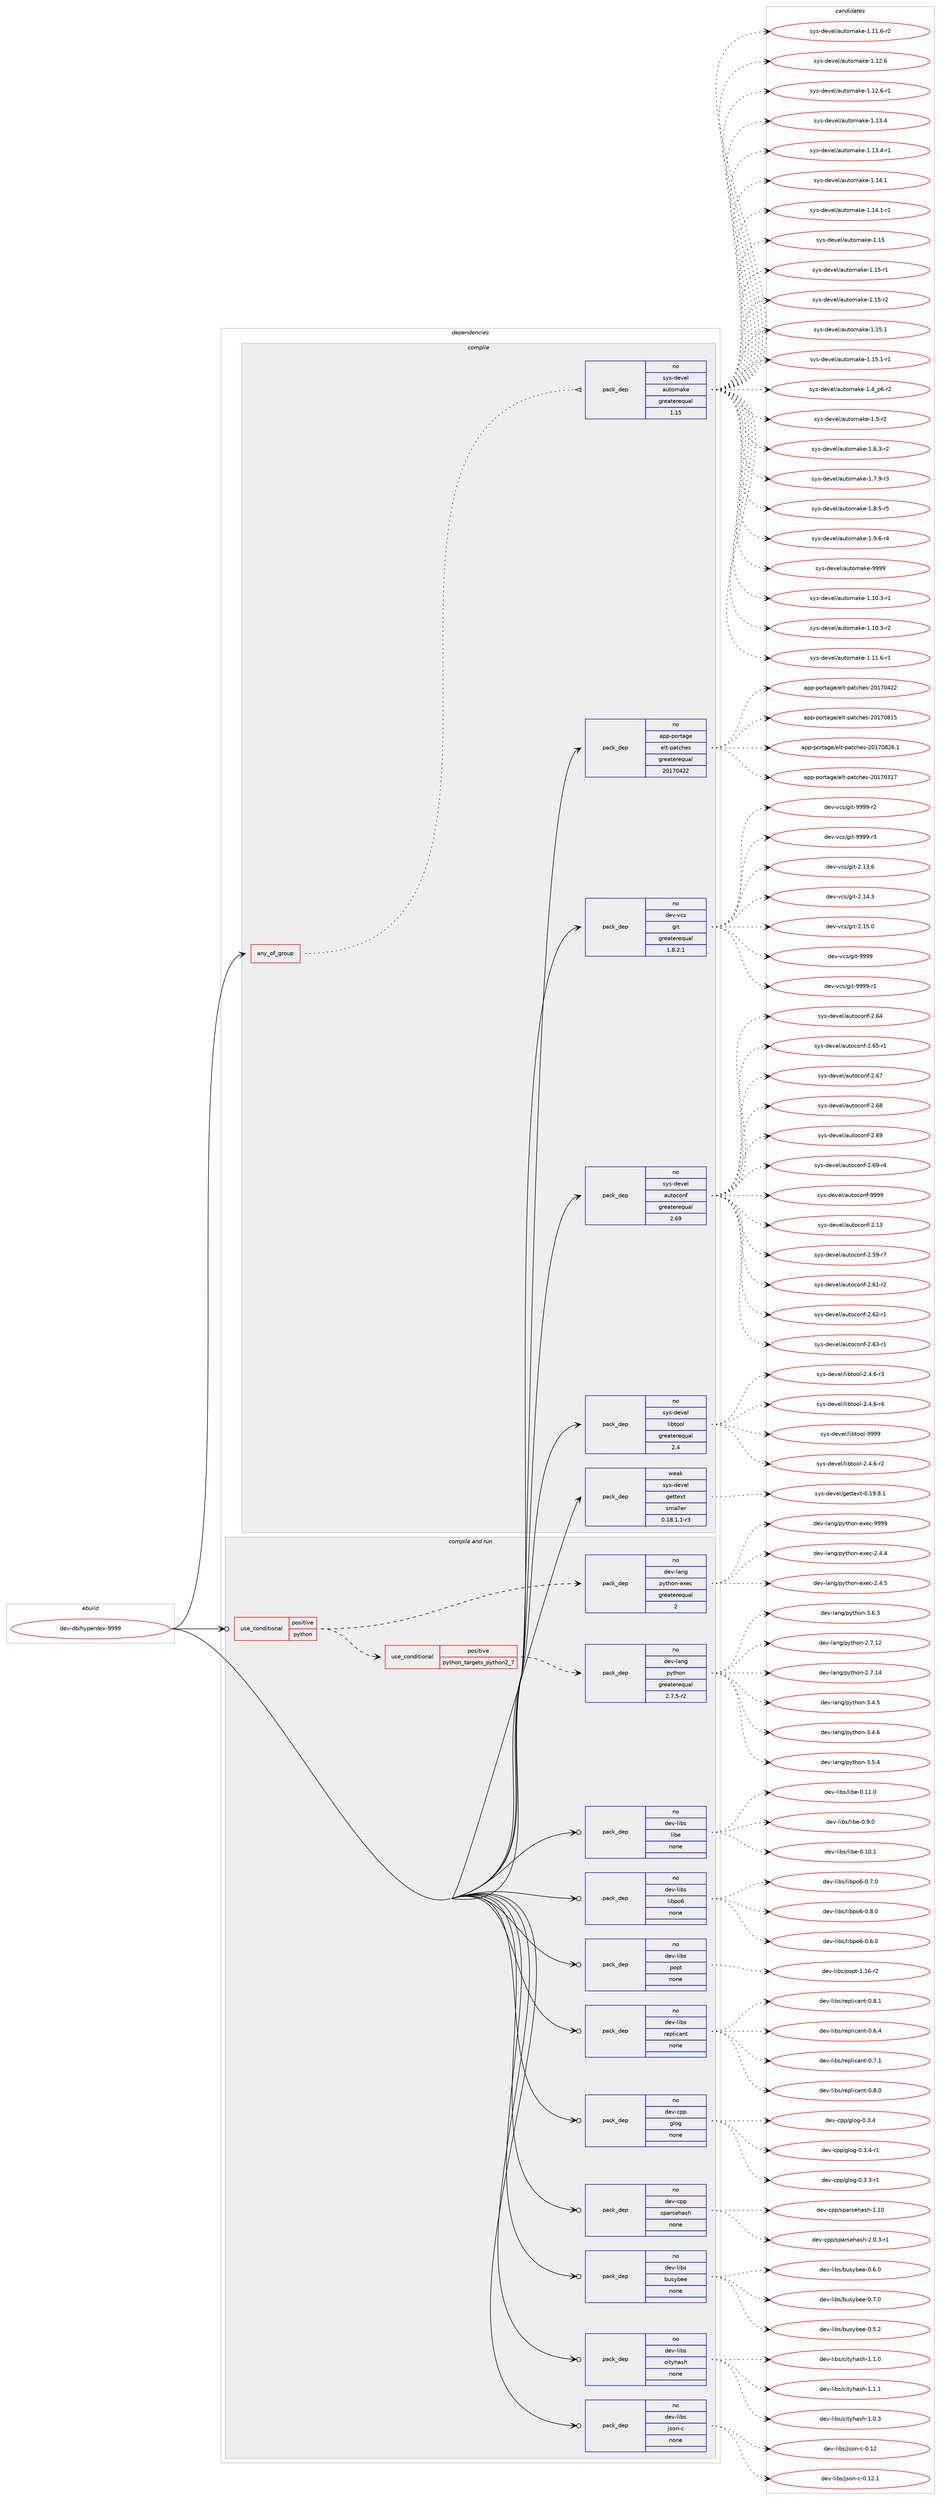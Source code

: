 digraph prolog {

# *************
# Graph options
# *************

newrank=true;
concentrate=true;
compound=true;
graph [rankdir=LR,fontname=Helvetica,fontsize=10,ranksep=1.5];#, ranksep=2.5, nodesep=0.2];
edge  [arrowhead=vee];
node  [fontname=Helvetica,fontsize=10];

# **********
# The ebuild
# **********

subgraph cluster_leftcol {
color=gray;
rank=same;
label=<<i>ebuild</i>>;
id [label="dev-db/hyperdex-9999", color=red, width=4, href="../dev-db/hyperdex-9999.svg"];
}

# ****************
# The dependencies
# ****************

subgraph cluster_midcol {
color=gray;
label=<<i>dependencies</i>>;
subgraph cluster_compile {
fillcolor="#eeeeee";
style=filled;
label=<<i>compile</i>>;
subgraph any1452 {
dependency66461 [label=<<TABLE BORDER="0" CELLBORDER="1" CELLSPACING="0" CELLPADDING="4"><TR><TD CELLPADDING="10">any_of_group</TD></TR></TABLE>>, shape=none, color=red];subgraph pack49026 {
dependency66462 [label=<<TABLE BORDER="0" CELLBORDER="1" CELLSPACING="0" CELLPADDING="4" WIDTH="220"><TR><TD ROWSPAN="6" CELLPADDING="30">pack_dep</TD></TR><TR><TD WIDTH="110">no</TD></TR><TR><TD>sys-devel</TD></TR><TR><TD>automake</TD></TR><TR><TD>greaterequal</TD></TR><TR><TD>1.15</TD></TR></TABLE>>, shape=none, color=blue];
}
dependency66461:e -> dependency66462:w [weight=20,style="dotted",arrowhead="oinv"];
}
id:e -> dependency66461:w [weight=20,style="solid",arrowhead="vee"];
subgraph pack49027 {
dependency66463 [label=<<TABLE BORDER="0" CELLBORDER="1" CELLSPACING="0" CELLPADDING="4" WIDTH="220"><TR><TD ROWSPAN="6" CELLPADDING="30">pack_dep</TD></TR><TR><TD WIDTH="110">no</TD></TR><TR><TD>app-portage</TD></TR><TR><TD>elt-patches</TD></TR><TR><TD>greaterequal</TD></TR><TR><TD>20170422</TD></TR></TABLE>>, shape=none, color=blue];
}
id:e -> dependency66463:w [weight=20,style="solid",arrowhead="vee"];
subgraph pack49028 {
dependency66464 [label=<<TABLE BORDER="0" CELLBORDER="1" CELLSPACING="0" CELLPADDING="4" WIDTH="220"><TR><TD ROWSPAN="6" CELLPADDING="30">pack_dep</TD></TR><TR><TD WIDTH="110">no</TD></TR><TR><TD>dev-vcs</TD></TR><TR><TD>git</TD></TR><TR><TD>greaterequal</TD></TR><TR><TD>1.8.2.1</TD></TR></TABLE>>, shape=none, color=blue];
}
id:e -> dependency66464:w [weight=20,style="solid",arrowhead="vee"];
subgraph pack49029 {
dependency66465 [label=<<TABLE BORDER="0" CELLBORDER="1" CELLSPACING="0" CELLPADDING="4" WIDTH="220"><TR><TD ROWSPAN="6" CELLPADDING="30">pack_dep</TD></TR><TR><TD WIDTH="110">no</TD></TR><TR><TD>sys-devel</TD></TR><TR><TD>autoconf</TD></TR><TR><TD>greaterequal</TD></TR><TR><TD>2.69</TD></TR></TABLE>>, shape=none, color=blue];
}
id:e -> dependency66465:w [weight=20,style="solid",arrowhead="vee"];
subgraph pack49030 {
dependency66466 [label=<<TABLE BORDER="0" CELLBORDER="1" CELLSPACING="0" CELLPADDING="4" WIDTH="220"><TR><TD ROWSPAN="6" CELLPADDING="30">pack_dep</TD></TR><TR><TD WIDTH="110">no</TD></TR><TR><TD>sys-devel</TD></TR><TR><TD>libtool</TD></TR><TR><TD>greaterequal</TD></TR><TR><TD>2.4</TD></TR></TABLE>>, shape=none, color=blue];
}
id:e -> dependency66466:w [weight=20,style="solid",arrowhead="vee"];
subgraph pack49031 {
dependency66467 [label=<<TABLE BORDER="0" CELLBORDER="1" CELLSPACING="0" CELLPADDING="4" WIDTH="220"><TR><TD ROWSPAN="6" CELLPADDING="30">pack_dep</TD></TR><TR><TD WIDTH="110">weak</TD></TR><TR><TD>sys-devel</TD></TR><TR><TD>gettext</TD></TR><TR><TD>smaller</TD></TR><TR><TD>0.18.1.1-r3</TD></TR></TABLE>>, shape=none, color=blue];
}
id:e -> dependency66467:w [weight=20,style="solid",arrowhead="vee"];
}
subgraph cluster_compileandrun {
fillcolor="#eeeeee";
style=filled;
label=<<i>compile and run</i>>;
subgraph cond15954 {
dependency66468 [label=<<TABLE BORDER="0" CELLBORDER="1" CELLSPACING="0" CELLPADDING="4"><TR><TD ROWSPAN="3" CELLPADDING="10">use_conditional</TD></TR><TR><TD>positive</TD></TR><TR><TD>python</TD></TR></TABLE>>, shape=none, color=red];
subgraph cond15955 {
dependency66469 [label=<<TABLE BORDER="0" CELLBORDER="1" CELLSPACING="0" CELLPADDING="4"><TR><TD ROWSPAN="3" CELLPADDING="10">use_conditional</TD></TR><TR><TD>positive</TD></TR><TR><TD>python_targets_python2_7</TD></TR></TABLE>>, shape=none, color=red];
subgraph pack49032 {
dependency66470 [label=<<TABLE BORDER="0" CELLBORDER="1" CELLSPACING="0" CELLPADDING="4" WIDTH="220"><TR><TD ROWSPAN="6" CELLPADDING="30">pack_dep</TD></TR><TR><TD WIDTH="110">no</TD></TR><TR><TD>dev-lang</TD></TR><TR><TD>python</TD></TR><TR><TD>greaterequal</TD></TR><TR><TD>2.7.5-r2</TD></TR></TABLE>>, shape=none, color=blue];
}
dependency66469:e -> dependency66470:w [weight=20,style="dashed",arrowhead="vee"];
}
dependency66468:e -> dependency66469:w [weight=20,style="dashed",arrowhead="vee"];
subgraph pack49033 {
dependency66471 [label=<<TABLE BORDER="0" CELLBORDER="1" CELLSPACING="0" CELLPADDING="4" WIDTH="220"><TR><TD ROWSPAN="6" CELLPADDING="30">pack_dep</TD></TR><TR><TD WIDTH="110">no</TD></TR><TR><TD>dev-lang</TD></TR><TR><TD>python-exec</TD></TR><TR><TD>greaterequal</TD></TR><TR><TD>2</TD></TR></TABLE>>, shape=none, color=blue];
}
dependency66468:e -> dependency66471:w [weight=20,style="dashed",arrowhead="vee"];
}
id:e -> dependency66468:w [weight=20,style="solid",arrowhead="odotvee"];
subgraph pack49034 {
dependency66472 [label=<<TABLE BORDER="0" CELLBORDER="1" CELLSPACING="0" CELLPADDING="4" WIDTH="220"><TR><TD ROWSPAN="6" CELLPADDING="30">pack_dep</TD></TR><TR><TD WIDTH="110">no</TD></TR><TR><TD>dev-cpp</TD></TR><TR><TD>glog</TD></TR><TR><TD>none</TD></TR><TR><TD></TD></TR></TABLE>>, shape=none, color=blue];
}
id:e -> dependency66472:w [weight=20,style="solid",arrowhead="odotvee"];
subgraph pack49035 {
dependency66473 [label=<<TABLE BORDER="0" CELLBORDER="1" CELLSPACING="0" CELLPADDING="4" WIDTH="220"><TR><TD ROWSPAN="6" CELLPADDING="30">pack_dep</TD></TR><TR><TD WIDTH="110">no</TD></TR><TR><TD>dev-cpp</TD></TR><TR><TD>sparsehash</TD></TR><TR><TD>none</TD></TR><TR><TD></TD></TR></TABLE>>, shape=none, color=blue];
}
id:e -> dependency66473:w [weight=20,style="solid",arrowhead="odotvee"];
subgraph pack49036 {
dependency66474 [label=<<TABLE BORDER="0" CELLBORDER="1" CELLSPACING="0" CELLPADDING="4" WIDTH="220"><TR><TD ROWSPAN="6" CELLPADDING="30">pack_dep</TD></TR><TR><TD WIDTH="110">no</TD></TR><TR><TD>dev-libs</TD></TR><TR><TD>busybee</TD></TR><TR><TD>none</TD></TR><TR><TD></TD></TR></TABLE>>, shape=none, color=blue];
}
id:e -> dependency66474:w [weight=20,style="solid",arrowhead="odotvee"];
subgraph pack49037 {
dependency66475 [label=<<TABLE BORDER="0" CELLBORDER="1" CELLSPACING="0" CELLPADDING="4" WIDTH="220"><TR><TD ROWSPAN="6" CELLPADDING="30">pack_dep</TD></TR><TR><TD WIDTH="110">no</TD></TR><TR><TD>dev-libs</TD></TR><TR><TD>cityhash</TD></TR><TR><TD>none</TD></TR><TR><TD></TD></TR></TABLE>>, shape=none, color=blue];
}
id:e -> dependency66475:w [weight=20,style="solid",arrowhead="odotvee"];
subgraph pack49038 {
dependency66476 [label=<<TABLE BORDER="0" CELLBORDER="1" CELLSPACING="0" CELLPADDING="4" WIDTH="220"><TR><TD ROWSPAN="6" CELLPADDING="30">pack_dep</TD></TR><TR><TD WIDTH="110">no</TD></TR><TR><TD>dev-libs</TD></TR><TR><TD>json-c</TD></TR><TR><TD>none</TD></TR><TR><TD></TD></TR></TABLE>>, shape=none, color=blue];
}
id:e -> dependency66476:w [weight=20,style="solid",arrowhead="odotvee"];
subgraph pack49039 {
dependency66477 [label=<<TABLE BORDER="0" CELLBORDER="1" CELLSPACING="0" CELLPADDING="4" WIDTH="220"><TR><TD ROWSPAN="6" CELLPADDING="30">pack_dep</TD></TR><TR><TD WIDTH="110">no</TD></TR><TR><TD>dev-libs</TD></TR><TR><TD>libe</TD></TR><TR><TD>none</TD></TR><TR><TD></TD></TR></TABLE>>, shape=none, color=blue];
}
id:e -> dependency66477:w [weight=20,style="solid",arrowhead="odotvee"];
subgraph pack49040 {
dependency66478 [label=<<TABLE BORDER="0" CELLBORDER="1" CELLSPACING="0" CELLPADDING="4" WIDTH="220"><TR><TD ROWSPAN="6" CELLPADDING="30">pack_dep</TD></TR><TR><TD WIDTH="110">no</TD></TR><TR><TD>dev-libs</TD></TR><TR><TD>libpo6</TD></TR><TR><TD>none</TD></TR><TR><TD></TD></TR></TABLE>>, shape=none, color=blue];
}
id:e -> dependency66478:w [weight=20,style="solid",arrowhead="odotvee"];
subgraph pack49041 {
dependency66479 [label=<<TABLE BORDER="0" CELLBORDER="1" CELLSPACING="0" CELLPADDING="4" WIDTH="220"><TR><TD ROWSPAN="6" CELLPADDING="30">pack_dep</TD></TR><TR><TD WIDTH="110">no</TD></TR><TR><TD>dev-libs</TD></TR><TR><TD>popt</TD></TR><TR><TD>none</TD></TR><TR><TD></TD></TR></TABLE>>, shape=none, color=blue];
}
id:e -> dependency66479:w [weight=20,style="solid",arrowhead="odotvee"];
subgraph pack49042 {
dependency66480 [label=<<TABLE BORDER="0" CELLBORDER="1" CELLSPACING="0" CELLPADDING="4" WIDTH="220"><TR><TD ROWSPAN="6" CELLPADDING="30">pack_dep</TD></TR><TR><TD WIDTH="110">no</TD></TR><TR><TD>dev-libs</TD></TR><TR><TD>replicant</TD></TR><TR><TD>none</TD></TR><TR><TD></TD></TR></TABLE>>, shape=none, color=blue];
}
id:e -> dependency66480:w [weight=20,style="solid",arrowhead="odotvee"];
}
subgraph cluster_run {
fillcolor="#eeeeee";
style=filled;
label=<<i>run</i>>;
}
}

# **************
# The candidates
# **************

subgraph cluster_choices {
rank=same;
color=gray;
label=<<i>candidates</i>>;

subgraph choice49026 {
color=black;
nodesep=1;
choice11512111545100101118101108479711711611110997107101454946494846514511449 [label="sys-devel/automake-1.10.3-r1", color=red, width=4,href="../sys-devel/automake-1.10.3-r1.svg"];
choice11512111545100101118101108479711711611110997107101454946494846514511450 [label="sys-devel/automake-1.10.3-r2", color=red, width=4,href="../sys-devel/automake-1.10.3-r2.svg"];
choice11512111545100101118101108479711711611110997107101454946494946544511449 [label="sys-devel/automake-1.11.6-r1", color=red, width=4,href="../sys-devel/automake-1.11.6-r1.svg"];
choice11512111545100101118101108479711711611110997107101454946494946544511450 [label="sys-devel/automake-1.11.6-r2", color=red, width=4,href="../sys-devel/automake-1.11.6-r2.svg"];
choice1151211154510010111810110847971171161111099710710145494649504654 [label="sys-devel/automake-1.12.6", color=red, width=4,href="../sys-devel/automake-1.12.6.svg"];
choice11512111545100101118101108479711711611110997107101454946495046544511449 [label="sys-devel/automake-1.12.6-r1", color=red, width=4,href="../sys-devel/automake-1.12.6-r1.svg"];
choice1151211154510010111810110847971171161111099710710145494649514652 [label="sys-devel/automake-1.13.4", color=red, width=4,href="../sys-devel/automake-1.13.4.svg"];
choice11512111545100101118101108479711711611110997107101454946495146524511449 [label="sys-devel/automake-1.13.4-r1", color=red, width=4,href="../sys-devel/automake-1.13.4-r1.svg"];
choice1151211154510010111810110847971171161111099710710145494649524649 [label="sys-devel/automake-1.14.1", color=red, width=4,href="../sys-devel/automake-1.14.1.svg"];
choice11512111545100101118101108479711711611110997107101454946495246494511449 [label="sys-devel/automake-1.14.1-r1", color=red, width=4,href="../sys-devel/automake-1.14.1-r1.svg"];
choice115121115451001011181011084797117116111109971071014549464953 [label="sys-devel/automake-1.15", color=red, width=4,href="../sys-devel/automake-1.15.svg"];
choice1151211154510010111810110847971171161111099710710145494649534511449 [label="sys-devel/automake-1.15-r1", color=red, width=4,href="../sys-devel/automake-1.15-r1.svg"];
choice1151211154510010111810110847971171161111099710710145494649534511450 [label="sys-devel/automake-1.15-r2", color=red, width=4,href="../sys-devel/automake-1.15-r2.svg"];
choice1151211154510010111810110847971171161111099710710145494649534649 [label="sys-devel/automake-1.15.1", color=red, width=4,href="../sys-devel/automake-1.15.1.svg"];
choice11512111545100101118101108479711711611110997107101454946495346494511449 [label="sys-devel/automake-1.15.1-r1", color=red, width=4,href="../sys-devel/automake-1.15.1-r1.svg"];
choice115121115451001011181011084797117116111109971071014549465295112544511450 [label="sys-devel/automake-1.4_p6-r2", color=red, width=4,href="../sys-devel/automake-1.4_p6-r2.svg"];
choice11512111545100101118101108479711711611110997107101454946534511450 [label="sys-devel/automake-1.5-r2", color=red, width=4,href="../sys-devel/automake-1.5-r2.svg"];
choice115121115451001011181011084797117116111109971071014549465446514511450 [label="sys-devel/automake-1.6.3-r2", color=red, width=4,href="../sys-devel/automake-1.6.3-r2.svg"];
choice115121115451001011181011084797117116111109971071014549465546574511451 [label="sys-devel/automake-1.7.9-r3", color=red, width=4,href="../sys-devel/automake-1.7.9-r3.svg"];
choice115121115451001011181011084797117116111109971071014549465646534511453 [label="sys-devel/automake-1.8.5-r5", color=red, width=4,href="../sys-devel/automake-1.8.5-r5.svg"];
choice115121115451001011181011084797117116111109971071014549465746544511452 [label="sys-devel/automake-1.9.6-r4", color=red, width=4,href="../sys-devel/automake-1.9.6-r4.svg"];
choice115121115451001011181011084797117116111109971071014557575757 [label="sys-devel/automake-9999", color=red, width=4,href="../sys-devel/automake-9999.svg"];
dependency66462:e -> choice11512111545100101118101108479711711611110997107101454946494846514511449:w [style=dotted,weight="100"];
dependency66462:e -> choice11512111545100101118101108479711711611110997107101454946494846514511450:w [style=dotted,weight="100"];
dependency66462:e -> choice11512111545100101118101108479711711611110997107101454946494946544511449:w [style=dotted,weight="100"];
dependency66462:e -> choice11512111545100101118101108479711711611110997107101454946494946544511450:w [style=dotted,weight="100"];
dependency66462:e -> choice1151211154510010111810110847971171161111099710710145494649504654:w [style=dotted,weight="100"];
dependency66462:e -> choice11512111545100101118101108479711711611110997107101454946495046544511449:w [style=dotted,weight="100"];
dependency66462:e -> choice1151211154510010111810110847971171161111099710710145494649514652:w [style=dotted,weight="100"];
dependency66462:e -> choice11512111545100101118101108479711711611110997107101454946495146524511449:w [style=dotted,weight="100"];
dependency66462:e -> choice1151211154510010111810110847971171161111099710710145494649524649:w [style=dotted,weight="100"];
dependency66462:e -> choice11512111545100101118101108479711711611110997107101454946495246494511449:w [style=dotted,weight="100"];
dependency66462:e -> choice115121115451001011181011084797117116111109971071014549464953:w [style=dotted,weight="100"];
dependency66462:e -> choice1151211154510010111810110847971171161111099710710145494649534511449:w [style=dotted,weight="100"];
dependency66462:e -> choice1151211154510010111810110847971171161111099710710145494649534511450:w [style=dotted,weight="100"];
dependency66462:e -> choice1151211154510010111810110847971171161111099710710145494649534649:w [style=dotted,weight="100"];
dependency66462:e -> choice11512111545100101118101108479711711611110997107101454946495346494511449:w [style=dotted,weight="100"];
dependency66462:e -> choice115121115451001011181011084797117116111109971071014549465295112544511450:w [style=dotted,weight="100"];
dependency66462:e -> choice11512111545100101118101108479711711611110997107101454946534511450:w [style=dotted,weight="100"];
dependency66462:e -> choice115121115451001011181011084797117116111109971071014549465446514511450:w [style=dotted,weight="100"];
dependency66462:e -> choice115121115451001011181011084797117116111109971071014549465546574511451:w [style=dotted,weight="100"];
dependency66462:e -> choice115121115451001011181011084797117116111109971071014549465646534511453:w [style=dotted,weight="100"];
dependency66462:e -> choice115121115451001011181011084797117116111109971071014549465746544511452:w [style=dotted,weight="100"];
dependency66462:e -> choice115121115451001011181011084797117116111109971071014557575757:w [style=dotted,weight="100"];
}
subgraph choice49027 {
color=black;
nodesep=1;
choice97112112451121111141169710310147101108116451129711699104101115455048495548514955 [label="app-portage/elt-patches-20170317", color=red, width=4,href="../app-portage/elt-patches-20170317.svg"];
choice97112112451121111141169710310147101108116451129711699104101115455048495548525050 [label="app-portage/elt-patches-20170422", color=red, width=4,href="../app-portage/elt-patches-20170422.svg"];
choice97112112451121111141169710310147101108116451129711699104101115455048495548564953 [label="app-portage/elt-patches-20170815", color=red, width=4,href="../app-portage/elt-patches-20170815.svg"];
choice971121124511211111411697103101471011081164511297116991041011154550484955485650544649 [label="app-portage/elt-patches-20170826.1", color=red, width=4,href="../app-portage/elt-patches-20170826.1.svg"];
dependency66463:e -> choice97112112451121111141169710310147101108116451129711699104101115455048495548514955:w [style=dotted,weight="100"];
dependency66463:e -> choice97112112451121111141169710310147101108116451129711699104101115455048495548525050:w [style=dotted,weight="100"];
dependency66463:e -> choice97112112451121111141169710310147101108116451129711699104101115455048495548564953:w [style=dotted,weight="100"];
dependency66463:e -> choice971121124511211111411697103101471011081164511297116991041011154550484955485650544649:w [style=dotted,weight="100"];
}
subgraph choice49028 {
color=black;
nodesep=1;
choice10010111845118991154710310511645504649514654 [label="dev-vcs/git-2.13.6", color=red, width=4,href="../dev-vcs/git-2.13.6.svg"];
choice10010111845118991154710310511645504649524651 [label="dev-vcs/git-2.14.3", color=red, width=4,href="../dev-vcs/git-2.14.3.svg"];
choice10010111845118991154710310511645504649534648 [label="dev-vcs/git-2.15.0", color=red, width=4,href="../dev-vcs/git-2.15.0.svg"];
choice1001011184511899115471031051164557575757 [label="dev-vcs/git-9999", color=red, width=4,href="../dev-vcs/git-9999.svg"];
choice10010111845118991154710310511645575757574511449 [label="dev-vcs/git-9999-r1", color=red, width=4,href="../dev-vcs/git-9999-r1.svg"];
choice10010111845118991154710310511645575757574511450 [label="dev-vcs/git-9999-r2", color=red, width=4,href="../dev-vcs/git-9999-r2.svg"];
choice10010111845118991154710310511645575757574511451 [label="dev-vcs/git-9999-r3", color=red, width=4,href="../dev-vcs/git-9999-r3.svg"];
dependency66464:e -> choice10010111845118991154710310511645504649514654:w [style=dotted,weight="100"];
dependency66464:e -> choice10010111845118991154710310511645504649524651:w [style=dotted,weight="100"];
dependency66464:e -> choice10010111845118991154710310511645504649534648:w [style=dotted,weight="100"];
dependency66464:e -> choice1001011184511899115471031051164557575757:w [style=dotted,weight="100"];
dependency66464:e -> choice10010111845118991154710310511645575757574511449:w [style=dotted,weight="100"];
dependency66464:e -> choice10010111845118991154710310511645575757574511450:w [style=dotted,weight="100"];
dependency66464:e -> choice10010111845118991154710310511645575757574511451:w [style=dotted,weight="100"];
}
subgraph choice49029 {
color=black;
nodesep=1;
choice115121115451001011181011084797117116111991111101024550464951 [label="sys-devel/autoconf-2.13", color=red, width=4,href="../sys-devel/autoconf-2.13.svg"];
choice1151211154510010111810110847971171161119911111010245504653574511455 [label="sys-devel/autoconf-2.59-r7", color=red, width=4,href="../sys-devel/autoconf-2.59-r7.svg"];
choice1151211154510010111810110847971171161119911111010245504654494511450 [label="sys-devel/autoconf-2.61-r2", color=red, width=4,href="../sys-devel/autoconf-2.61-r2.svg"];
choice1151211154510010111810110847971171161119911111010245504654504511449 [label="sys-devel/autoconf-2.62-r1", color=red, width=4,href="../sys-devel/autoconf-2.62-r1.svg"];
choice1151211154510010111810110847971171161119911111010245504654514511449 [label="sys-devel/autoconf-2.63-r1", color=red, width=4,href="../sys-devel/autoconf-2.63-r1.svg"];
choice115121115451001011181011084797117116111991111101024550465452 [label="sys-devel/autoconf-2.64", color=red, width=4,href="../sys-devel/autoconf-2.64.svg"];
choice1151211154510010111810110847971171161119911111010245504654534511449 [label="sys-devel/autoconf-2.65-r1", color=red, width=4,href="../sys-devel/autoconf-2.65-r1.svg"];
choice115121115451001011181011084797117116111991111101024550465455 [label="sys-devel/autoconf-2.67", color=red, width=4,href="../sys-devel/autoconf-2.67.svg"];
choice115121115451001011181011084797117116111991111101024550465456 [label="sys-devel/autoconf-2.68", color=red, width=4,href="../sys-devel/autoconf-2.68.svg"];
choice115121115451001011181011084797117116111991111101024550465457 [label="sys-devel/autoconf-2.69", color=red, width=4,href="../sys-devel/autoconf-2.69.svg"];
choice1151211154510010111810110847971171161119911111010245504654574511452 [label="sys-devel/autoconf-2.69-r4", color=red, width=4,href="../sys-devel/autoconf-2.69-r4.svg"];
choice115121115451001011181011084797117116111991111101024557575757 [label="sys-devel/autoconf-9999", color=red, width=4,href="../sys-devel/autoconf-9999.svg"];
dependency66465:e -> choice115121115451001011181011084797117116111991111101024550464951:w [style=dotted,weight="100"];
dependency66465:e -> choice1151211154510010111810110847971171161119911111010245504653574511455:w [style=dotted,weight="100"];
dependency66465:e -> choice1151211154510010111810110847971171161119911111010245504654494511450:w [style=dotted,weight="100"];
dependency66465:e -> choice1151211154510010111810110847971171161119911111010245504654504511449:w [style=dotted,weight="100"];
dependency66465:e -> choice1151211154510010111810110847971171161119911111010245504654514511449:w [style=dotted,weight="100"];
dependency66465:e -> choice115121115451001011181011084797117116111991111101024550465452:w [style=dotted,weight="100"];
dependency66465:e -> choice1151211154510010111810110847971171161119911111010245504654534511449:w [style=dotted,weight="100"];
dependency66465:e -> choice115121115451001011181011084797117116111991111101024550465455:w [style=dotted,weight="100"];
dependency66465:e -> choice115121115451001011181011084797117116111991111101024550465456:w [style=dotted,weight="100"];
dependency66465:e -> choice115121115451001011181011084797117116111991111101024550465457:w [style=dotted,weight="100"];
dependency66465:e -> choice1151211154510010111810110847971171161119911111010245504654574511452:w [style=dotted,weight="100"];
dependency66465:e -> choice115121115451001011181011084797117116111991111101024557575757:w [style=dotted,weight="100"];
}
subgraph choice49030 {
color=black;
nodesep=1;
choice1151211154510010111810110847108105981161111111084550465246544511450 [label="sys-devel/libtool-2.4.6-r2", color=red, width=4,href="../sys-devel/libtool-2.4.6-r2.svg"];
choice1151211154510010111810110847108105981161111111084550465246544511451 [label="sys-devel/libtool-2.4.6-r3", color=red, width=4,href="../sys-devel/libtool-2.4.6-r3.svg"];
choice1151211154510010111810110847108105981161111111084550465246544511452 [label="sys-devel/libtool-2.4.6-r4", color=red, width=4,href="../sys-devel/libtool-2.4.6-r4.svg"];
choice1151211154510010111810110847108105981161111111084557575757 [label="sys-devel/libtool-9999", color=red, width=4,href="../sys-devel/libtool-9999.svg"];
dependency66466:e -> choice1151211154510010111810110847108105981161111111084550465246544511450:w [style=dotted,weight="100"];
dependency66466:e -> choice1151211154510010111810110847108105981161111111084550465246544511451:w [style=dotted,weight="100"];
dependency66466:e -> choice1151211154510010111810110847108105981161111111084550465246544511452:w [style=dotted,weight="100"];
dependency66466:e -> choice1151211154510010111810110847108105981161111111084557575757:w [style=dotted,weight="100"];
}
subgraph choice49031 {
color=black;
nodesep=1;
choice1151211154510010111810110847103101116116101120116454846495746564649 [label="sys-devel/gettext-0.19.8.1", color=red, width=4,href="../sys-devel/gettext-0.19.8.1.svg"];
dependency66467:e -> choice1151211154510010111810110847103101116116101120116454846495746564649:w [style=dotted,weight="100"];
}
subgraph choice49032 {
color=black;
nodesep=1;
choice10010111845108971101034711212111610411111045504655464950 [label="dev-lang/python-2.7.12", color=red, width=4,href="../dev-lang/python-2.7.12.svg"];
choice10010111845108971101034711212111610411111045504655464952 [label="dev-lang/python-2.7.14", color=red, width=4,href="../dev-lang/python-2.7.14.svg"];
choice100101118451089711010347112121116104111110455146524653 [label="dev-lang/python-3.4.5", color=red, width=4,href="../dev-lang/python-3.4.5.svg"];
choice100101118451089711010347112121116104111110455146524654 [label="dev-lang/python-3.4.6", color=red, width=4,href="../dev-lang/python-3.4.6.svg"];
choice100101118451089711010347112121116104111110455146534652 [label="dev-lang/python-3.5.4", color=red, width=4,href="../dev-lang/python-3.5.4.svg"];
choice100101118451089711010347112121116104111110455146544651 [label="dev-lang/python-3.6.3", color=red, width=4,href="../dev-lang/python-3.6.3.svg"];
dependency66470:e -> choice10010111845108971101034711212111610411111045504655464950:w [style=dotted,weight="100"];
dependency66470:e -> choice10010111845108971101034711212111610411111045504655464952:w [style=dotted,weight="100"];
dependency66470:e -> choice100101118451089711010347112121116104111110455146524653:w [style=dotted,weight="100"];
dependency66470:e -> choice100101118451089711010347112121116104111110455146524654:w [style=dotted,weight="100"];
dependency66470:e -> choice100101118451089711010347112121116104111110455146534652:w [style=dotted,weight="100"];
dependency66470:e -> choice100101118451089711010347112121116104111110455146544651:w [style=dotted,weight="100"];
}
subgraph choice49033 {
color=black;
nodesep=1;
choice1001011184510897110103471121211161041111104510112010199455046524652 [label="dev-lang/python-exec-2.4.4", color=red, width=4,href="../dev-lang/python-exec-2.4.4.svg"];
choice1001011184510897110103471121211161041111104510112010199455046524653 [label="dev-lang/python-exec-2.4.5", color=red, width=4,href="../dev-lang/python-exec-2.4.5.svg"];
choice10010111845108971101034711212111610411111045101120101994557575757 [label="dev-lang/python-exec-9999", color=red, width=4,href="../dev-lang/python-exec-9999.svg"];
dependency66471:e -> choice1001011184510897110103471121211161041111104510112010199455046524652:w [style=dotted,weight="100"];
dependency66471:e -> choice1001011184510897110103471121211161041111104510112010199455046524653:w [style=dotted,weight="100"];
dependency66471:e -> choice10010111845108971101034711212111610411111045101120101994557575757:w [style=dotted,weight="100"];
}
subgraph choice49034 {
color=black;
nodesep=1;
choice1001011184599112112471031081111034548465146514511449 [label="dev-cpp/glog-0.3.3-r1", color=red, width=4,href="../dev-cpp/glog-0.3.3-r1.svg"];
choice100101118459911211247103108111103454846514652 [label="dev-cpp/glog-0.3.4", color=red, width=4,href="../dev-cpp/glog-0.3.4.svg"];
choice1001011184599112112471031081111034548465146524511449 [label="dev-cpp/glog-0.3.4-r1", color=red, width=4,href="../dev-cpp/glog-0.3.4-r1.svg"];
dependency66472:e -> choice1001011184599112112471031081111034548465146514511449:w [style=dotted,weight="100"];
dependency66472:e -> choice100101118459911211247103108111103454846514652:w [style=dotted,weight="100"];
dependency66472:e -> choice1001011184599112112471031081111034548465146524511449:w [style=dotted,weight="100"];
}
subgraph choice49035 {
color=black;
nodesep=1;
choice10010111845991121124711511297114115101104971151044549464948 [label="dev-cpp/sparsehash-1.10", color=red, width=4,href="../dev-cpp/sparsehash-1.10.svg"];
choice10010111845991121124711511297114115101104971151044550464846514511449 [label="dev-cpp/sparsehash-2.0.3-r1", color=red, width=4,href="../dev-cpp/sparsehash-2.0.3-r1.svg"];
dependency66473:e -> choice10010111845991121124711511297114115101104971151044549464948:w [style=dotted,weight="100"];
dependency66473:e -> choice10010111845991121124711511297114115101104971151044550464846514511449:w [style=dotted,weight="100"];
}
subgraph choice49036 {
color=black;
nodesep=1;
choice1001011184510810598115479811711512198101101454846534650 [label="dev-libs/busybee-0.5.2", color=red, width=4,href="../dev-libs/busybee-0.5.2.svg"];
choice1001011184510810598115479811711512198101101454846544648 [label="dev-libs/busybee-0.6.0", color=red, width=4,href="../dev-libs/busybee-0.6.0.svg"];
choice1001011184510810598115479811711512198101101454846554648 [label="dev-libs/busybee-0.7.0", color=red, width=4,href="../dev-libs/busybee-0.7.0.svg"];
dependency66474:e -> choice1001011184510810598115479811711512198101101454846534650:w [style=dotted,weight="100"];
dependency66474:e -> choice1001011184510810598115479811711512198101101454846544648:w [style=dotted,weight="100"];
dependency66474:e -> choice1001011184510810598115479811711512198101101454846554648:w [style=dotted,weight="100"];
}
subgraph choice49037 {
color=black;
nodesep=1;
choice1001011184510810598115479910511612110497115104454946484651 [label="dev-libs/cityhash-1.0.3", color=red, width=4,href="../dev-libs/cityhash-1.0.3.svg"];
choice1001011184510810598115479910511612110497115104454946494648 [label="dev-libs/cityhash-1.1.0", color=red, width=4,href="../dev-libs/cityhash-1.1.0.svg"];
choice1001011184510810598115479910511612110497115104454946494649 [label="dev-libs/cityhash-1.1.1", color=red, width=4,href="../dev-libs/cityhash-1.1.1.svg"];
dependency66475:e -> choice1001011184510810598115479910511612110497115104454946484651:w [style=dotted,weight="100"];
dependency66475:e -> choice1001011184510810598115479910511612110497115104454946494648:w [style=dotted,weight="100"];
dependency66475:e -> choice1001011184510810598115479910511612110497115104454946494649:w [style=dotted,weight="100"];
}
subgraph choice49038 {
color=black;
nodesep=1;
choice10010111845108105981154710611511111045994548464950 [label="dev-libs/json-c-0.12", color=red, width=4,href="../dev-libs/json-c-0.12.svg"];
choice100101118451081059811547106115111110459945484649504649 [label="dev-libs/json-c-0.12.1", color=red, width=4,href="../dev-libs/json-c-0.12.1.svg"];
dependency66476:e -> choice10010111845108105981154710611511111045994548464950:w [style=dotted,weight="100"];
dependency66476:e -> choice100101118451081059811547106115111110459945484649504649:w [style=dotted,weight="100"];
}
subgraph choice49039 {
color=black;
nodesep=1;
choice1001011184510810598115471081059810145484649484649 [label="dev-libs/libe-0.10.1", color=red, width=4,href="../dev-libs/libe-0.10.1.svg"];
choice1001011184510810598115471081059810145484649494648 [label="dev-libs/libe-0.11.0", color=red, width=4,href="../dev-libs/libe-0.11.0.svg"];
choice10010111845108105981154710810598101454846574648 [label="dev-libs/libe-0.9.0", color=red, width=4,href="../dev-libs/libe-0.9.0.svg"];
dependency66477:e -> choice1001011184510810598115471081059810145484649484649:w [style=dotted,weight="100"];
dependency66477:e -> choice1001011184510810598115471081059810145484649494648:w [style=dotted,weight="100"];
dependency66477:e -> choice10010111845108105981154710810598101454846574648:w [style=dotted,weight="100"];
}
subgraph choice49040 {
color=black;
nodesep=1;
choice1001011184510810598115471081059811211154454846544648 [label="dev-libs/libpo6-0.6.0", color=red, width=4,href="../dev-libs/libpo6-0.6.0.svg"];
choice1001011184510810598115471081059811211154454846554648 [label="dev-libs/libpo6-0.7.0", color=red, width=4,href="../dev-libs/libpo6-0.7.0.svg"];
choice1001011184510810598115471081059811211154454846564648 [label="dev-libs/libpo6-0.8.0", color=red, width=4,href="../dev-libs/libpo6-0.8.0.svg"];
dependency66478:e -> choice1001011184510810598115471081059811211154454846544648:w [style=dotted,weight="100"];
dependency66478:e -> choice1001011184510810598115471081059811211154454846554648:w [style=dotted,weight="100"];
dependency66478:e -> choice1001011184510810598115471081059811211154454846564648:w [style=dotted,weight="100"];
}
subgraph choice49041 {
color=black;
nodesep=1;
choice10010111845108105981154711211111211645494649544511450 [label="dev-libs/popt-1.16-r2", color=red, width=4,href="../dev-libs/popt-1.16-r2.svg"];
dependency66479:e -> choice10010111845108105981154711211111211645494649544511450:w [style=dotted,weight="100"];
}
subgraph choice49042 {
color=black;
nodesep=1;
choice1001011184510810598115471141011121081059997110116454846544652 [label="dev-libs/replicant-0.6.4", color=red, width=4,href="../dev-libs/replicant-0.6.4.svg"];
choice1001011184510810598115471141011121081059997110116454846554649 [label="dev-libs/replicant-0.7.1", color=red, width=4,href="../dev-libs/replicant-0.7.1.svg"];
choice1001011184510810598115471141011121081059997110116454846564648 [label="dev-libs/replicant-0.8.0", color=red, width=4,href="../dev-libs/replicant-0.8.0.svg"];
choice1001011184510810598115471141011121081059997110116454846564649 [label="dev-libs/replicant-0.8.1", color=red, width=4,href="../dev-libs/replicant-0.8.1.svg"];
dependency66480:e -> choice1001011184510810598115471141011121081059997110116454846544652:w [style=dotted,weight="100"];
dependency66480:e -> choice1001011184510810598115471141011121081059997110116454846554649:w [style=dotted,weight="100"];
dependency66480:e -> choice1001011184510810598115471141011121081059997110116454846564648:w [style=dotted,weight="100"];
dependency66480:e -> choice1001011184510810598115471141011121081059997110116454846564649:w [style=dotted,weight="100"];
}
}

}
